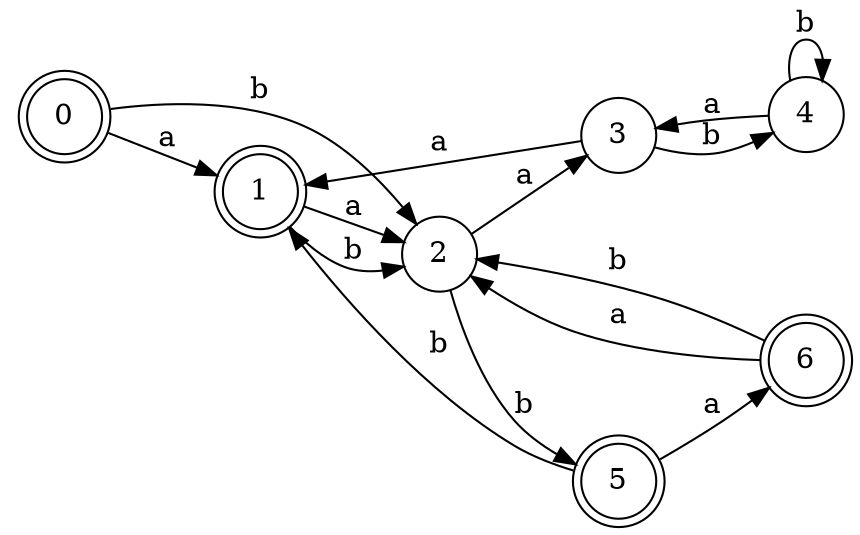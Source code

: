digraph n6_2 {
__start0 [label="" shape="none"];

rankdir=LR;
size="8,5";

s0 [style="rounded,filled", color="black", fillcolor="white" shape="doublecircle", label="0"];
s1 [style="rounded,filled", color="black", fillcolor="white" shape="doublecircle", label="1"];
s2 [style="filled", color="black", fillcolor="white" shape="circle", label="2"];
s3 [style="filled", color="black", fillcolor="white" shape="circle", label="3"];
s4 [style="filled", color="black", fillcolor="white" shape="circle", label="4"];
s5 [style="rounded,filled", color="black", fillcolor="white" shape="doublecircle", label="5"];
s6 [style="rounded,filled", color="black", fillcolor="white" shape="doublecircle", label="6"];
s0 -> s1 [label="a"];
s0 -> s2 [label="b"];
s1 -> s2 [label="a"];
s1 -> s2 [label="b"];
s2 -> s3 [label="a"];
s2 -> s5 [label="b"];
s3 -> s1 [label="a"];
s3 -> s4 [label="b"];
s4 -> s3 [label="a"];
s4 -> s4 [label="b"];
s5 -> s6 [label="a"];
s5 -> s1 [label="b"];
s6 -> s2 [label="a"];
s6 -> s2 [label="b"];

}